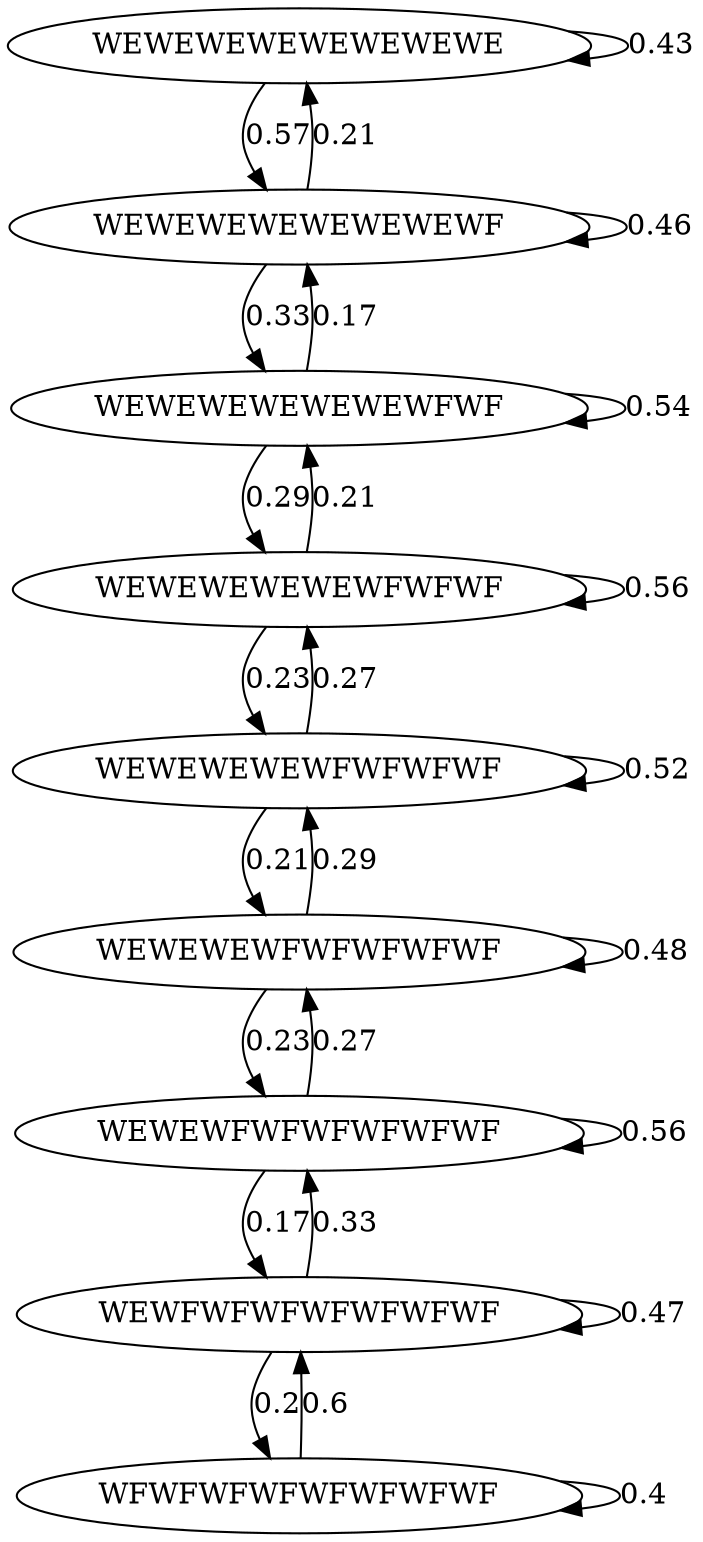 digraph "" {
WEWEWEWEWEWEWEWE;
WEWEWEWEWEWEWEWF;
WEWEWEWEWEWEWFWF;
WEWEWEWEWEWFWFWF;
WEWEWEWEWFWFWFWF;
WEWEWEWFWFWFWFWF;
WEWEWFWFWFWFWFWF;
WEWFWFWFWFWFWFWF;
WFWFWFWFWFWFWFWF;
WEWEWEWEWEWEWEWE -> WEWEWEWEWEWEWEWE  [label="0.43", weight="0.42808503353"];
WEWEWEWEWEWEWEWE -> WEWEWEWEWEWEWEWF  [label="0.57", weight="0.57191496647"];
WEWEWEWEWEWEWEWF -> WEWEWEWEWEWEWEWF  [label="0.46", weight="0.458382450676"];
WEWEWEWEWEWEWEWF -> WEWEWEWEWEWEWEWE  [label="0.21", weight="0.214042516765"];
WEWEWEWEWEWEWEWF -> WEWEWEWEWEWEWFWF  [label="0.33", weight="0.327575032559"];
WEWEWEWEWEWEWFWF -> WEWEWEWEWEWEWFWF  [label="0.54", weight="0.535513439383"];
WEWEWEWEWEWEWFWF -> WEWEWEWEWEWEWEWF  [label="0.17", weight="0.172424967441"];
WEWEWEWEWEWEWFWF -> WEWEWEWEWEWFWFWF  [label="0.29", weight="0.292061593176"];
WEWEWEWEWEWFWFWF -> WEWEWEWEWEWFWFWF  [label="0.56", weight="0.559769050666"];
WEWEWEWEWEWFWFWF -> WEWEWEWEWEWEWFWF  [label="0.21", weight="0.207938406824"];
WEWEWEWEWEWFWFWF -> WEWEWEWEWFWFWFWF  [label="0.23", weight="0.23229254251"];
WEWEWEWEWFWFWFWF -> WEWEWEWEWFWFWFWF  [label="0.52", weight="0.517667737867"];
WEWEWEWEWFWFWFWF -> WEWEWEWEWEWFWFWF  [label="0.27", weight="0.26770745749"];
WEWEWEWEWFWFWFWF -> WEWEWEWFWFWFWFWF  [label="0.21", weight="0.214624804644"];
WEWEWEWFWFWFWFWF -> WEWEWEWFWFWFWFWF  [label="0.48", weight="0.481154805485"];
WEWEWEWFWFWFWFWF -> WEWEWEWEWFWFWFWF  [label="0.29", weight="0.285375195356"];
WEWEWEWFWFWFWFWF -> WEWEWFWFWFWFWFWF  [label="0.23", weight="0.233469999159"];
WEWEWFWFWFWFWFWF -> WEWEWFWFWFWFWFWF  [label="0.56", weight="0.562845813734"];
WEWEWFWFWFWFWFWF -> WEWEWEWFWFWFWFWF  [label="0.27", weight="0.266530000841"];
WEWEWFWFWFWFWFWF -> WEWFWFWFWFWFWFWF  [label="0.17", weight="0.170624185425"];
WEWFWFWFWFWFWFWF -> WEWFWFWFWFWFWFWF  [label="0.47", weight="0.471553240452"];
WEWFWFWFWFWFWFWF -> WEWEWFWFWFWFWFWF  [label="0.33", weight="0.329375814575"];
WEWFWFWFWFWFWFWF -> WFWFWFWFWFWFWFWF  [label="0.2", weight="0.199070944973"];
WFWFWFWFWFWFWFWF -> WFWFWFWFWFWFWFWF  [label="0.4", weight="0.398141889947"];
WFWFWFWFWFWFWFWF -> WEWFWFWFWFWFWFWF  [label="0.6", weight="0.601858110053"];
}

